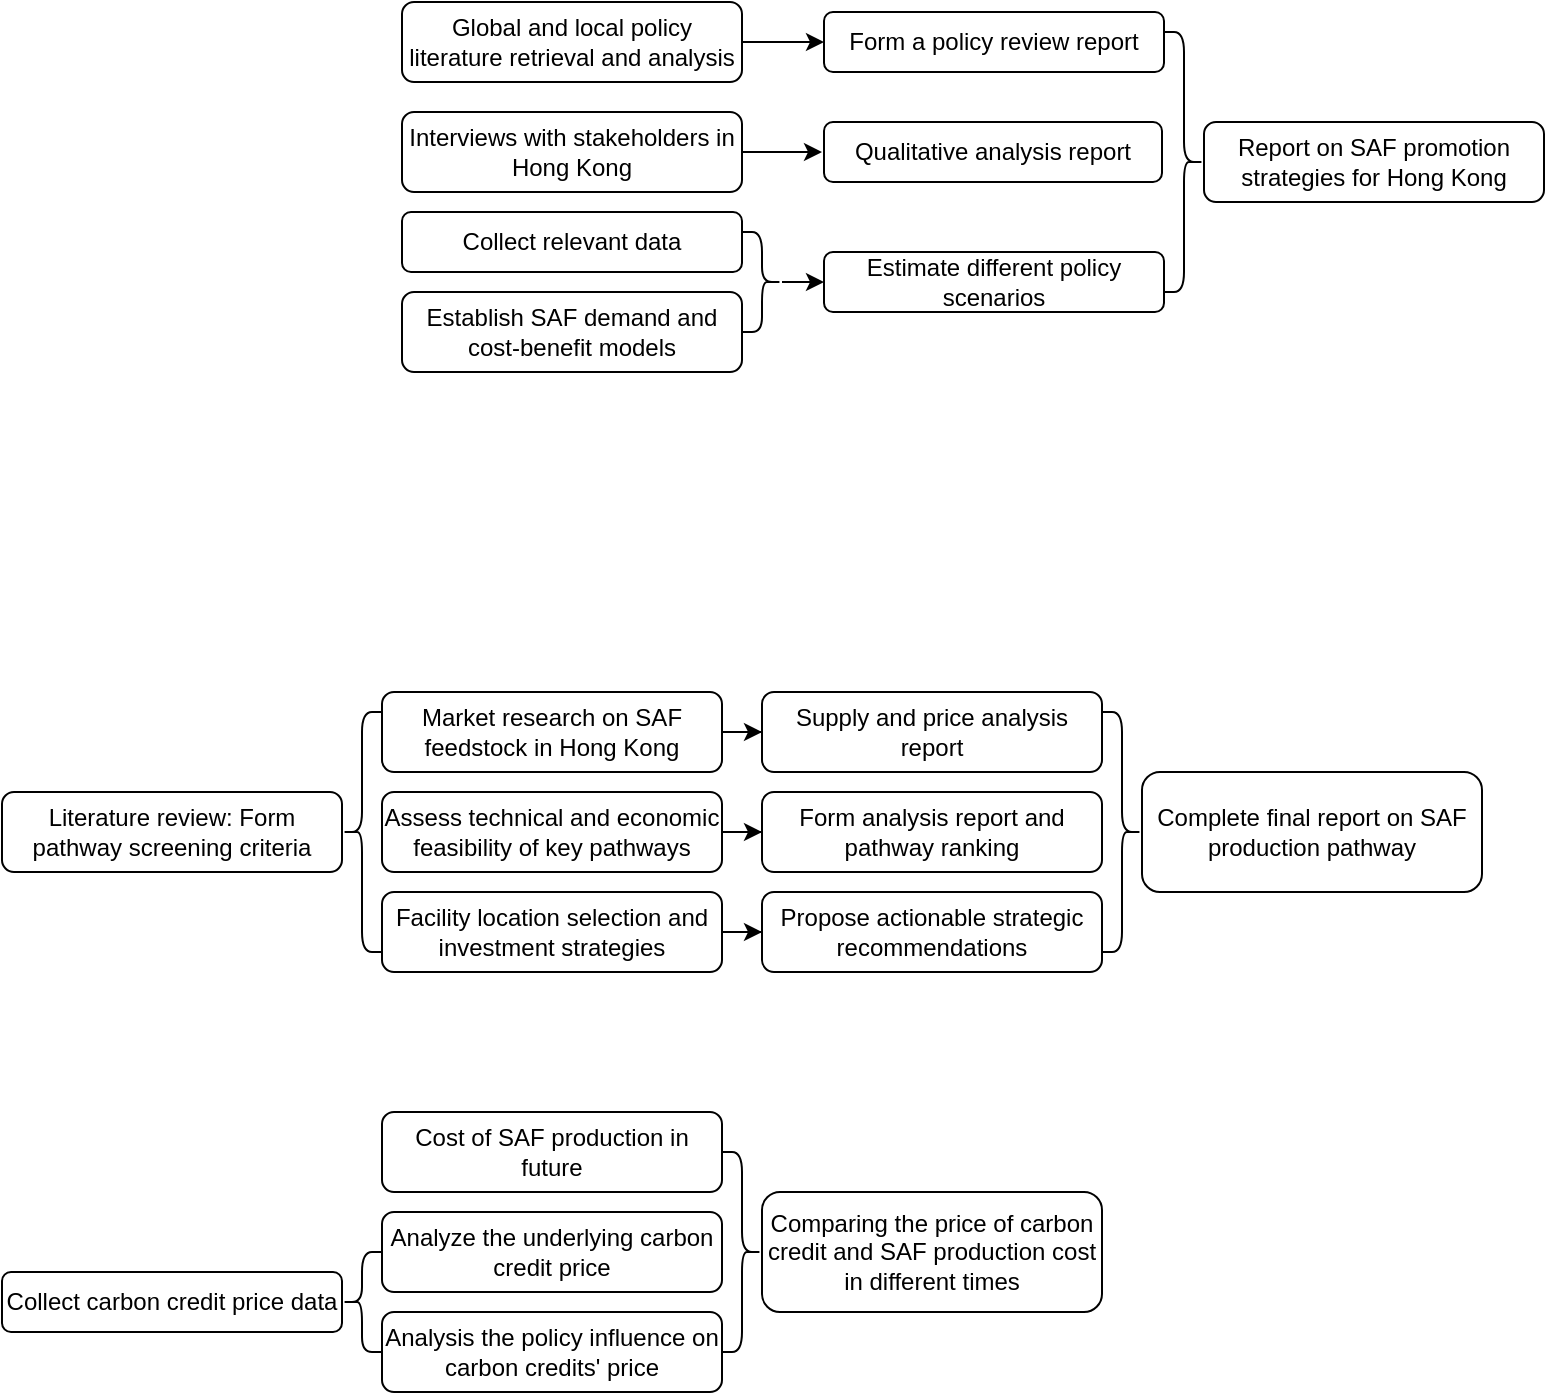 <mxfile version="25.0.3">
  <diagram name="Page-1" id="F2fmTXUnS6H72QZp40Jt">
    <mxGraphModel dx="989" dy="565" grid="1" gridSize="10" guides="1" tooltips="1" connect="1" arrows="1" fold="1" page="1" pageScale="1" pageWidth="850" pageHeight="1100" math="0" shadow="0">
      <root>
        <mxCell id="0" />
        <mxCell id="1" parent="0" />
        <mxCell id="zcvoPzxGpFqEc6gYfrY5-14" style="edgeStyle=orthogonalEdgeStyle;rounded=0;orthogonalLoop=1;jettySize=auto;html=1;entryX=0;entryY=0.5;entryDx=0;entryDy=0;" edge="1" parent="1" source="zcvoPzxGpFqEc6gYfrY5-3" target="zcvoPzxGpFqEc6gYfrY5-10">
          <mxGeometry relative="1" as="geometry" />
        </mxCell>
        <mxCell id="zcvoPzxGpFqEc6gYfrY5-3" value="&lt;div&gt;Global and local policy literature retrieval and analysis&lt;/div&gt;" style="rounded=1;whiteSpace=wrap;html=1;" vertex="1" parent="1">
          <mxGeometry x="280" y="165" width="170" height="40" as="geometry" />
        </mxCell>
        <mxCell id="zcvoPzxGpFqEc6gYfrY5-13" style="edgeStyle=orthogonalEdgeStyle;rounded=0;orthogonalLoop=1;jettySize=auto;html=1;" edge="1" parent="1" source="zcvoPzxGpFqEc6gYfrY5-4">
          <mxGeometry relative="1" as="geometry">
            <mxPoint x="490" y="240" as="targetPoint" />
          </mxGeometry>
        </mxCell>
        <mxCell id="zcvoPzxGpFqEc6gYfrY5-4" value="Interviews with stakeholders in Hong Kong" style="rounded=1;whiteSpace=wrap;html=1;" vertex="1" parent="1">
          <mxGeometry x="280" y="220" width="170" height="40" as="geometry" />
        </mxCell>
        <mxCell id="zcvoPzxGpFqEc6gYfrY5-5" value="Collect relevant data" style="rounded=1;whiteSpace=wrap;html=1;" vertex="1" parent="1">
          <mxGeometry x="280" y="270" width="170" height="30" as="geometry" />
        </mxCell>
        <mxCell id="zcvoPzxGpFqEc6gYfrY5-6" value="Establish SAF demand and cost-benefit models" style="rounded=1;whiteSpace=wrap;html=1;" vertex="1" parent="1">
          <mxGeometry x="280" y="310" width="170" height="40" as="geometry" />
        </mxCell>
        <mxCell id="zcvoPzxGpFqEc6gYfrY5-7" value="Estimate different policy scenarios" style="rounded=1;whiteSpace=wrap;html=1;" vertex="1" parent="1">
          <mxGeometry x="491" y="290" width="170" height="30" as="geometry" />
        </mxCell>
        <mxCell id="zcvoPzxGpFqEc6gYfrY5-9" style="edgeStyle=orthogonalEdgeStyle;rounded=0;orthogonalLoop=1;jettySize=auto;html=1;" edge="1" parent="1" source="zcvoPzxGpFqEc6gYfrY5-8" target="zcvoPzxGpFqEc6gYfrY5-7">
          <mxGeometry relative="1" as="geometry" />
        </mxCell>
        <mxCell id="zcvoPzxGpFqEc6gYfrY5-8" value="" style="shape=curlyBracket;whiteSpace=wrap;html=1;rounded=1;flipH=1;labelPosition=right;verticalLabelPosition=middle;align=left;verticalAlign=middle;" vertex="1" parent="1">
          <mxGeometry x="450" y="280" width="20" height="50" as="geometry" />
        </mxCell>
        <mxCell id="zcvoPzxGpFqEc6gYfrY5-10" value="Form a policy review report" style="rounded=1;whiteSpace=wrap;html=1;" vertex="1" parent="1">
          <mxGeometry x="491" y="170" width="170" height="30" as="geometry" />
        </mxCell>
        <mxCell id="zcvoPzxGpFqEc6gYfrY5-11" value="Qualitative analysis report" style="rounded=1;whiteSpace=wrap;html=1;" vertex="1" parent="1">
          <mxGeometry x="491" y="225" width="169" height="30" as="geometry" />
        </mxCell>
        <mxCell id="zcvoPzxGpFqEc6gYfrY5-12" value="Report on SAF promotion strategies for Hong Kong" style="rounded=1;whiteSpace=wrap;html=1;" vertex="1" parent="1">
          <mxGeometry x="681" y="225" width="170" height="40" as="geometry" />
        </mxCell>
        <mxCell id="zcvoPzxGpFqEc6gYfrY5-15" value="" style="shape=curlyBracket;whiteSpace=wrap;html=1;rounded=1;flipH=1;labelPosition=right;verticalLabelPosition=middle;align=left;verticalAlign=middle;size=0.5;" vertex="1" parent="1">
          <mxGeometry x="661" y="180" width="20" height="130" as="geometry" />
        </mxCell>
        <mxCell id="zcvoPzxGpFqEc6gYfrY5-16" value="Literature review: Form pathway screening criteria" style="rounded=1;whiteSpace=wrap;html=1;" vertex="1" parent="1">
          <mxGeometry x="80" y="560" width="170" height="40" as="geometry" />
        </mxCell>
        <mxCell id="zcvoPzxGpFqEc6gYfrY5-28" style="edgeStyle=orthogonalEdgeStyle;rounded=0;orthogonalLoop=1;jettySize=auto;html=1;entryX=0;entryY=0.5;entryDx=0;entryDy=0;" edge="1" parent="1" source="zcvoPzxGpFqEc6gYfrY5-17" target="zcvoPzxGpFqEc6gYfrY5-21">
          <mxGeometry relative="1" as="geometry" />
        </mxCell>
        <mxCell id="zcvoPzxGpFqEc6gYfrY5-17" value="Market research on SAF feedstock in Hong Kong" style="rounded=1;whiteSpace=wrap;html=1;" vertex="1" parent="1">
          <mxGeometry x="270" y="510" width="170" height="40" as="geometry" />
        </mxCell>
        <mxCell id="zcvoPzxGpFqEc6gYfrY5-29" style="edgeStyle=orthogonalEdgeStyle;rounded=0;orthogonalLoop=1;jettySize=auto;html=1;entryX=0;entryY=0.5;entryDx=0;entryDy=0;" edge="1" parent="1" source="zcvoPzxGpFqEc6gYfrY5-18" target="zcvoPzxGpFqEc6gYfrY5-22">
          <mxGeometry relative="1" as="geometry" />
        </mxCell>
        <mxCell id="zcvoPzxGpFqEc6gYfrY5-18" value="Assess technical and economic feasibility of key pathways" style="rounded=1;whiteSpace=wrap;html=1;" vertex="1" parent="1">
          <mxGeometry x="270" y="560" width="170" height="40" as="geometry" />
        </mxCell>
        <mxCell id="zcvoPzxGpFqEc6gYfrY5-27" value="" style="edgeStyle=orthogonalEdgeStyle;rounded=0;orthogonalLoop=1;jettySize=auto;html=1;" edge="1" parent="1" source="zcvoPzxGpFqEc6gYfrY5-19" target="zcvoPzxGpFqEc6gYfrY5-23">
          <mxGeometry relative="1" as="geometry" />
        </mxCell>
        <mxCell id="zcvoPzxGpFqEc6gYfrY5-19" value="Facility location selection and investment strategies" style="rounded=1;whiteSpace=wrap;html=1;" vertex="1" parent="1">
          <mxGeometry x="270" y="610" width="170" height="40" as="geometry" />
        </mxCell>
        <mxCell id="zcvoPzxGpFqEc6gYfrY5-20" value="Complete final report on SAF production pathway" style="rounded=1;whiteSpace=wrap;html=1;" vertex="1" parent="1">
          <mxGeometry x="650" y="550" width="170" height="60" as="geometry" />
        </mxCell>
        <mxCell id="zcvoPzxGpFqEc6gYfrY5-21" value="Supply and price analysis report" style="rounded=1;whiteSpace=wrap;html=1;" vertex="1" parent="1">
          <mxGeometry x="460" y="510" width="170" height="40" as="geometry" />
        </mxCell>
        <mxCell id="zcvoPzxGpFqEc6gYfrY5-22" value="Form analysis report and pathway ranking" style="rounded=1;whiteSpace=wrap;html=1;" vertex="1" parent="1">
          <mxGeometry x="460" y="560" width="170" height="40" as="geometry" />
        </mxCell>
        <mxCell id="zcvoPzxGpFqEc6gYfrY5-23" value="Propose actionable strategic recommendations" style="rounded=1;whiteSpace=wrap;html=1;" vertex="1" parent="1">
          <mxGeometry x="460" y="610" width="170" height="40" as="geometry" />
        </mxCell>
        <mxCell id="zcvoPzxGpFqEc6gYfrY5-24" value="" style="shape=curlyBracket;whiteSpace=wrap;html=1;rounded=1;labelPosition=left;verticalLabelPosition=middle;align=right;verticalAlign=middle;" vertex="1" parent="1">
          <mxGeometry x="250" y="520" width="20" height="120" as="geometry" />
        </mxCell>
        <mxCell id="zcvoPzxGpFqEc6gYfrY5-30" value="" style="shape=curlyBracket;whiteSpace=wrap;html=1;rounded=1;flipH=1;labelPosition=right;verticalLabelPosition=middle;align=left;verticalAlign=middle;" vertex="1" parent="1">
          <mxGeometry x="630" y="520" width="20" height="120" as="geometry" />
        </mxCell>
        <mxCell id="zcvoPzxGpFqEc6gYfrY5-31" value="Analyze the underlying carbon credit price" style="rounded=1;whiteSpace=wrap;html=1;" vertex="1" parent="1">
          <mxGeometry x="270" y="770" width="170" height="40" as="geometry" />
        </mxCell>
        <mxCell id="zcvoPzxGpFqEc6gYfrY5-36" value="Collect carbon credit price data" style="rounded=1;whiteSpace=wrap;html=1;" vertex="1" parent="1">
          <mxGeometry x="80" y="800" width="170" height="30" as="geometry" />
        </mxCell>
        <mxCell id="zcvoPzxGpFqEc6gYfrY5-37" value="Analysis the policy influence on carbon credits&#39; price" style="rounded=1;whiteSpace=wrap;html=1;" vertex="1" parent="1">
          <mxGeometry x="270" y="820" width="170" height="40" as="geometry" />
        </mxCell>
        <mxCell id="zcvoPzxGpFqEc6gYfrY5-38" value="C&lt;span style=&quot;background-color: initial;&quot;&gt;ost of SAF production in future&lt;/span&gt;" style="rounded=1;whiteSpace=wrap;html=1;" vertex="1" parent="1">
          <mxGeometry x="270" y="720" width="170" height="40" as="geometry" />
        </mxCell>
        <mxCell id="zcvoPzxGpFqEc6gYfrY5-40" value="Comparing the price of carbon credit and SAF production cost in different times" style="rounded=1;whiteSpace=wrap;html=1;" vertex="1" parent="1">
          <mxGeometry x="460" y="760" width="170" height="60" as="geometry" />
        </mxCell>
        <mxCell id="zcvoPzxGpFqEc6gYfrY5-41" value="" style="shape=curlyBracket;whiteSpace=wrap;html=1;rounded=1;labelPosition=left;verticalLabelPosition=middle;align=right;verticalAlign=middle;" vertex="1" parent="1">
          <mxGeometry x="250" y="790" width="20" height="50" as="geometry" />
        </mxCell>
        <mxCell id="zcvoPzxGpFqEc6gYfrY5-42" value="" style="shape=curlyBracket;whiteSpace=wrap;html=1;rounded=1;flipH=1;labelPosition=right;verticalLabelPosition=middle;align=left;verticalAlign=middle;" vertex="1" parent="1">
          <mxGeometry x="440" y="740" width="20" height="100" as="geometry" />
        </mxCell>
      </root>
    </mxGraphModel>
  </diagram>
</mxfile>
